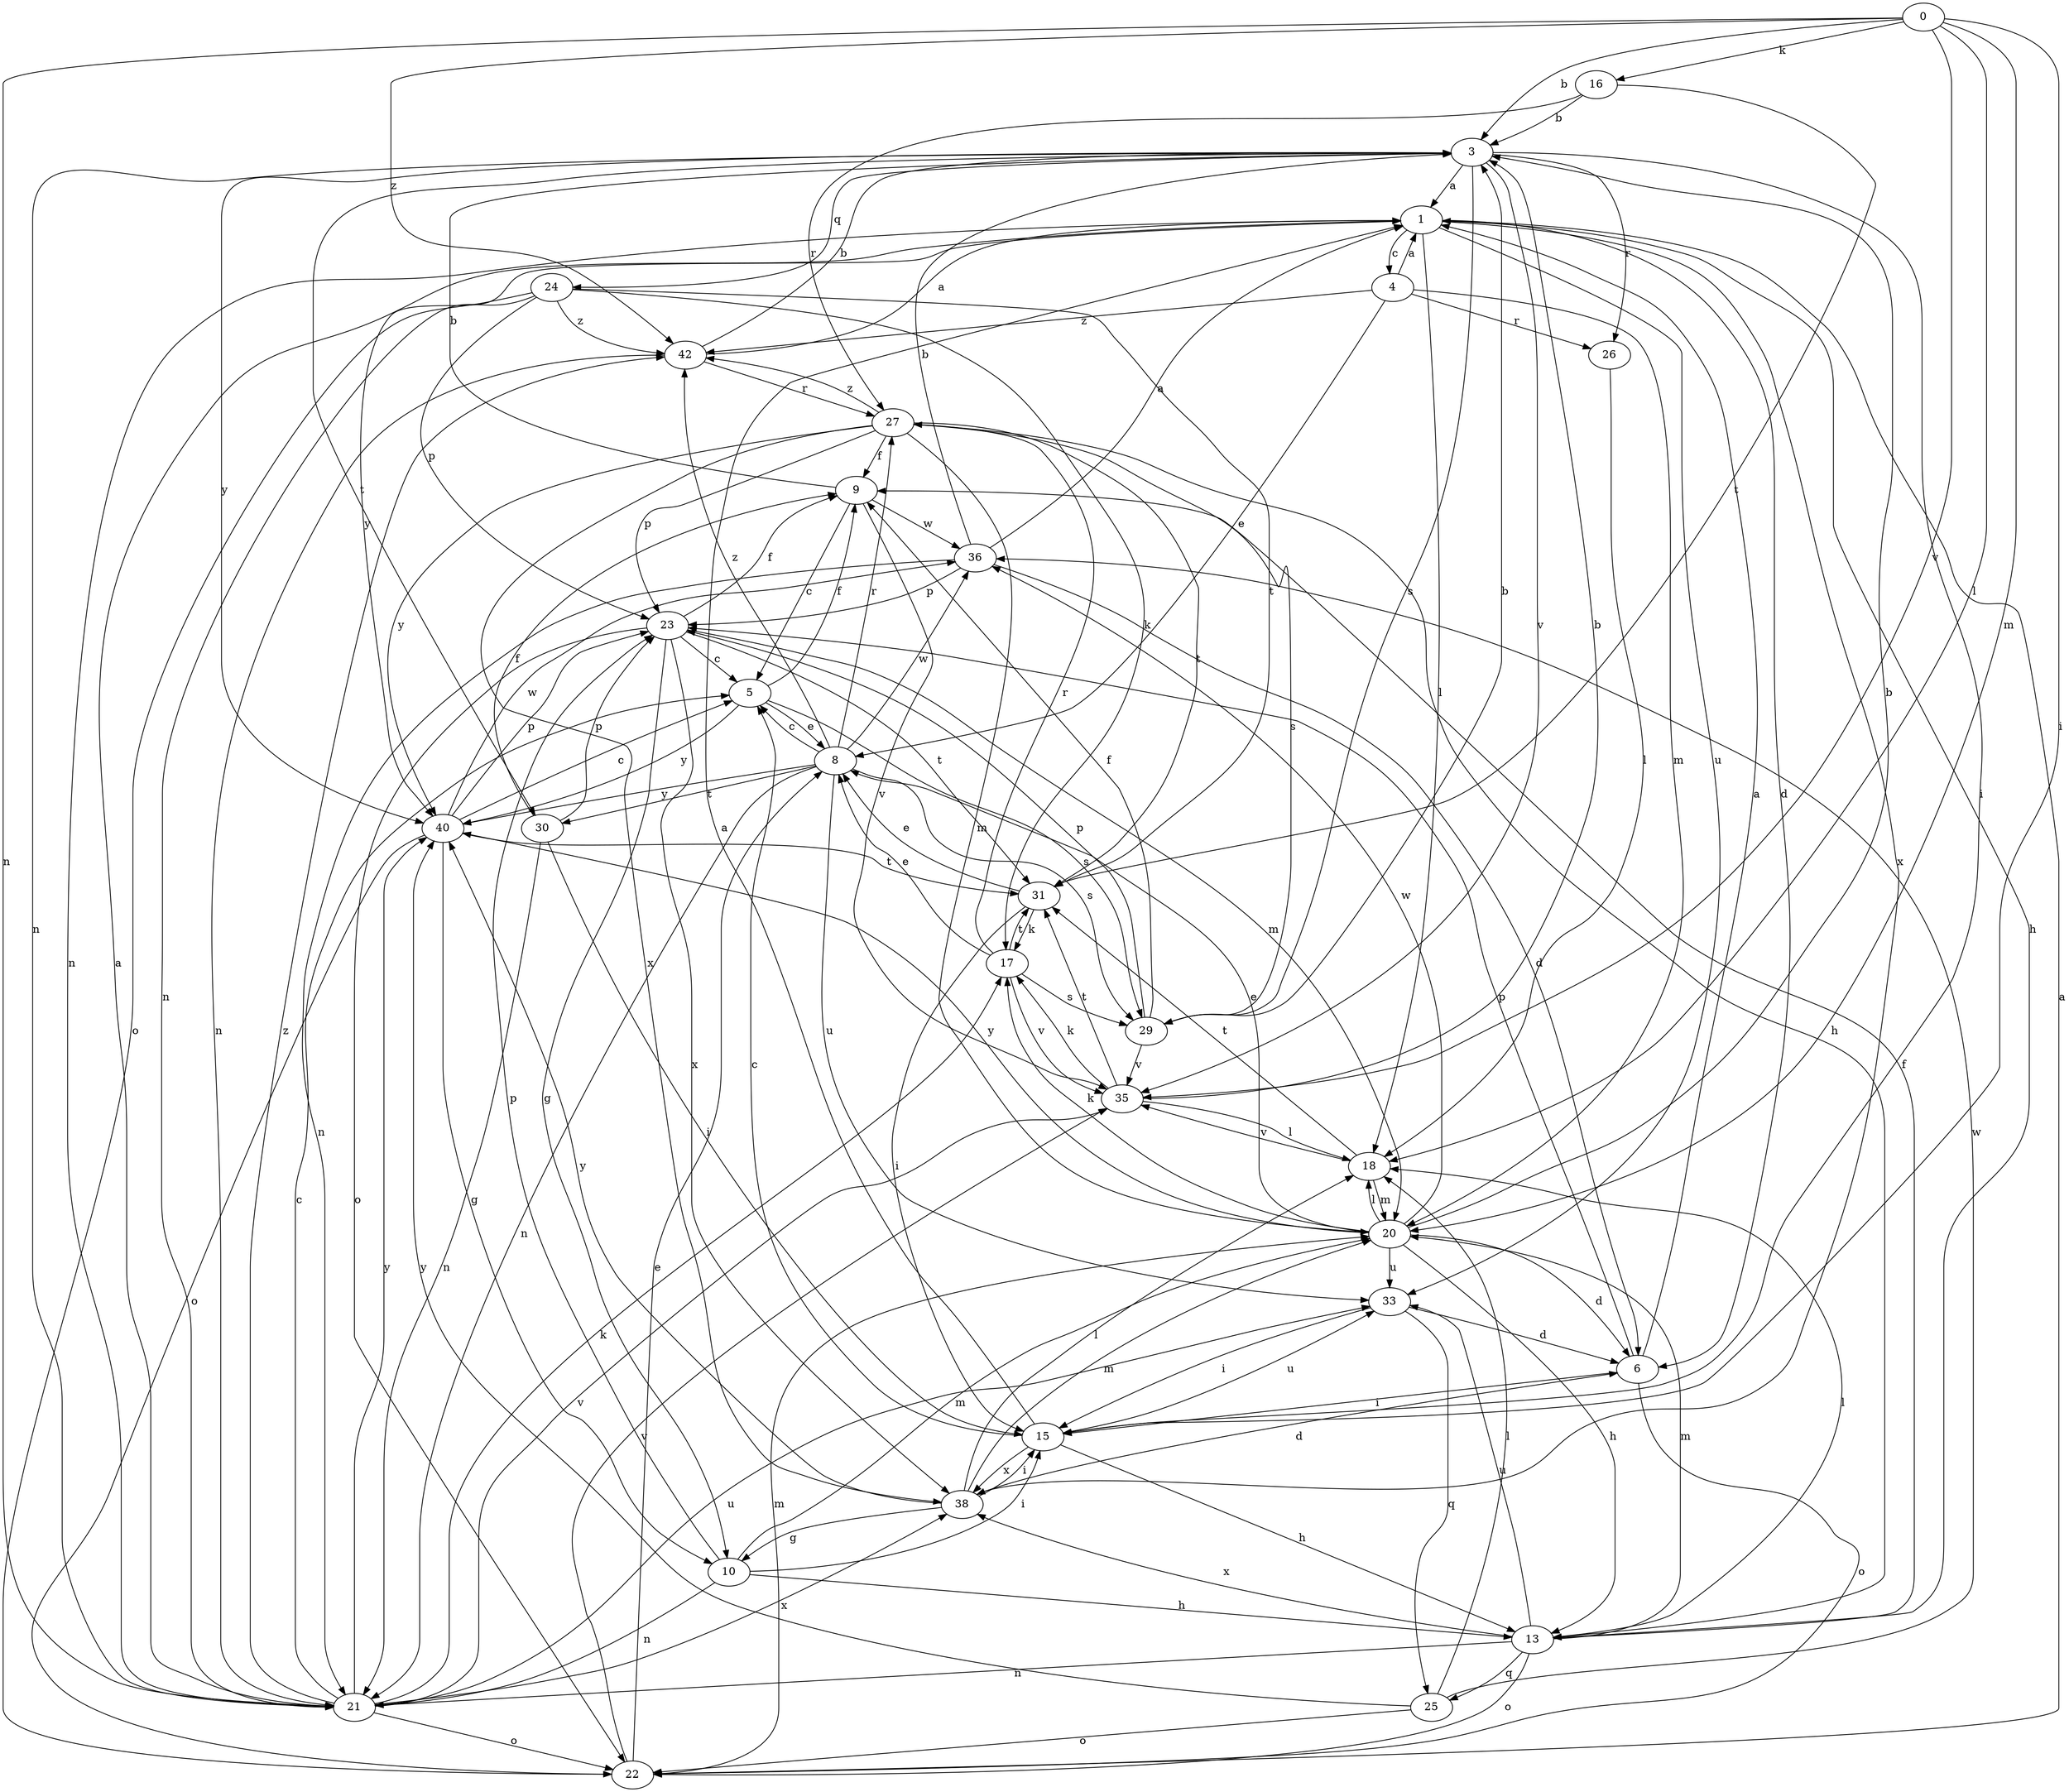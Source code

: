 strict digraph  {
0;
1;
3;
4;
5;
6;
8;
9;
10;
13;
15;
16;
17;
18;
20;
21;
22;
23;
24;
25;
26;
27;
29;
30;
31;
33;
35;
36;
38;
40;
42;
0 -> 3  [label=b];
0 -> 15  [label=i];
0 -> 16  [label=k];
0 -> 18  [label=l];
0 -> 20  [label=m];
0 -> 21  [label=n];
0 -> 35  [label=v];
0 -> 42  [label=z];
1 -> 4  [label=c];
1 -> 6  [label=d];
1 -> 13  [label=h];
1 -> 18  [label=l];
1 -> 21  [label=n];
1 -> 33  [label=u];
1 -> 38  [label=x];
1 -> 40  [label=y];
3 -> 1  [label=a];
3 -> 15  [label=i];
3 -> 21  [label=n];
3 -> 24  [label=q];
3 -> 26  [label=r];
3 -> 29  [label=s];
3 -> 30  [label=t];
3 -> 35  [label=v];
3 -> 40  [label=y];
4 -> 1  [label=a];
4 -> 8  [label=e];
4 -> 20  [label=m];
4 -> 26  [label=r];
4 -> 42  [label=z];
5 -> 8  [label=e];
5 -> 9  [label=f];
5 -> 29  [label=s];
5 -> 40  [label=y];
6 -> 1  [label=a];
6 -> 15  [label=i];
6 -> 22  [label=o];
6 -> 23  [label=p];
8 -> 5  [label=c];
8 -> 21  [label=n];
8 -> 27  [label=r];
8 -> 29  [label=s];
8 -> 30  [label=t];
8 -> 33  [label=u];
8 -> 36  [label=w];
8 -> 40  [label=y];
8 -> 42  [label=z];
9 -> 3  [label=b];
9 -> 5  [label=c];
9 -> 35  [label=v];
9 -> 36  [label=w];
10 -> 13  [label=h];
10 -> 15  [label=i];
10 -> 20  [label=m];
10 -> 21  [label=n];
10 -> 23  [label=p];
13 -> 9  [label=f];
13 -> 18  [label=l];
13 -> 20  [label=m];
13 -> 21  [label=n];
13 -> 22  [label=o];
13 -> 25  [label=q];
13 -> 33  [label=u];
13 -> 38  [label=x];
15 -> 1  [label=a];
15 -> 5  [label=c];
15 -> 13  [label=h];
15 -> 33  [label=u];
15 -> 38  [label=x];
16 -> 3  [label=b];
16 -> 27  [label=r];
16 -> 31  [label=t];
17 -> 8  [label=e];
17 -> 27  [label=r];
17 -> 29  [label=s];
17 -> 31  [label=t];
17 -> 35  [label=v];
18 -> 20  [label=m];
18 -> 31  [label=t];
18 -> 35  [label=v];
20 -> 3  [label=b];
20 -> 6  [label=d];
20 -> 8  [label=e];
20 -> 13  [label=h];
20 -> 17  [label=k];
20 -> 18  [label=l];
20 -> 33  [label=u];
20 -> 36  [label=w];
20 -> 40  [label=y];
21 -> 1  [label=a];
21 -> 5  [label=c];
21 -> 17  [label=k];
21 -> 22  [label=o];
21 -> 33  [label=u];
21 -> 35  [label=v];
21 -> 38  [label=x];
21 -> 40  [label=y];
21 -> 42  [label=z];
22 -> 1  [label=a];
22 -> 8  [label=e];
22 -> 20  [label=m];
22 -> 35  [label=v];
23 -> 5  [label=c];
23 -> 9  [label=f];
23 -> 10  [label=g];
23 -> 20  [label=m];
23 -> 22  [label=o];
23 -> 31  [label=t];
23 -> 38  [label=x];
24 -> 17  [label=k];
24 -> 21  [label=n];
24 -> 22  [label=o];
24 -> 23  [label=p];
24 -> 31  [label=t];
24 -> 42  [label=z];
25 -> 18  [label=l];
25 -> 22  [label=o];
25 -> 36  [label=w];
25 -> 40  [label=y];
26 -> 18  [label=l];
27 -> 9  [label=f];
27 -> 13  [label=h];
27 -> 20  [label=m];
27 -> 23  [label=p];
27 -> 29  [label=s];
27 -> 31  [label=t];
27 -> 38  [label=x];
27 -> 40  [label=y];
27 -> 42  [label=z];
29 -> 3  [label=b];
29 -> 9  [label=f];
29 -> 23  [label=p];
29 -> 35  [label=v];
30 -> 9  [label=f];
30 -> 15  [label=i];
30 -> 21  [label=n];
30 -> 23  [label=p];
31 -> 8  [label=e];
31 -> 15  [label=i];
31 -> 17  [label=k];
33 -> 6  [label=d];
33 -> 15  [label=i];
33 -> 25  [label=q];
35 -> 3  [label=b];
35 -> 17  [label=k];
35 -> 18  [label=l];
35 -> 31  [label=t];
36 -> 1  [label=a];
36 -> 3  [label=b];
36 -> 6  [label=d];
36 -> 21  [label=n];
36 -> 23  [label=p];
38 -> 6  [label=d];
38 -> 10  [label=g];
38 -> 15  [label=i];
38 -> 18  [label=l];
38 -> 20  [label=m];
38 -> 40  [label=y];
40 -> 5  [label=c];
40 -> 10  [label=g];
40 -> 22  [label=o];
40 -> 23  [label=p];
40 -> 31  [label=t];
40 -> 36  [label=w];
42 -> 1  [label=a];
42 -> 3  [label=b];
42 -> 21  [label=n];
42 -> 27  [label=r];
}
